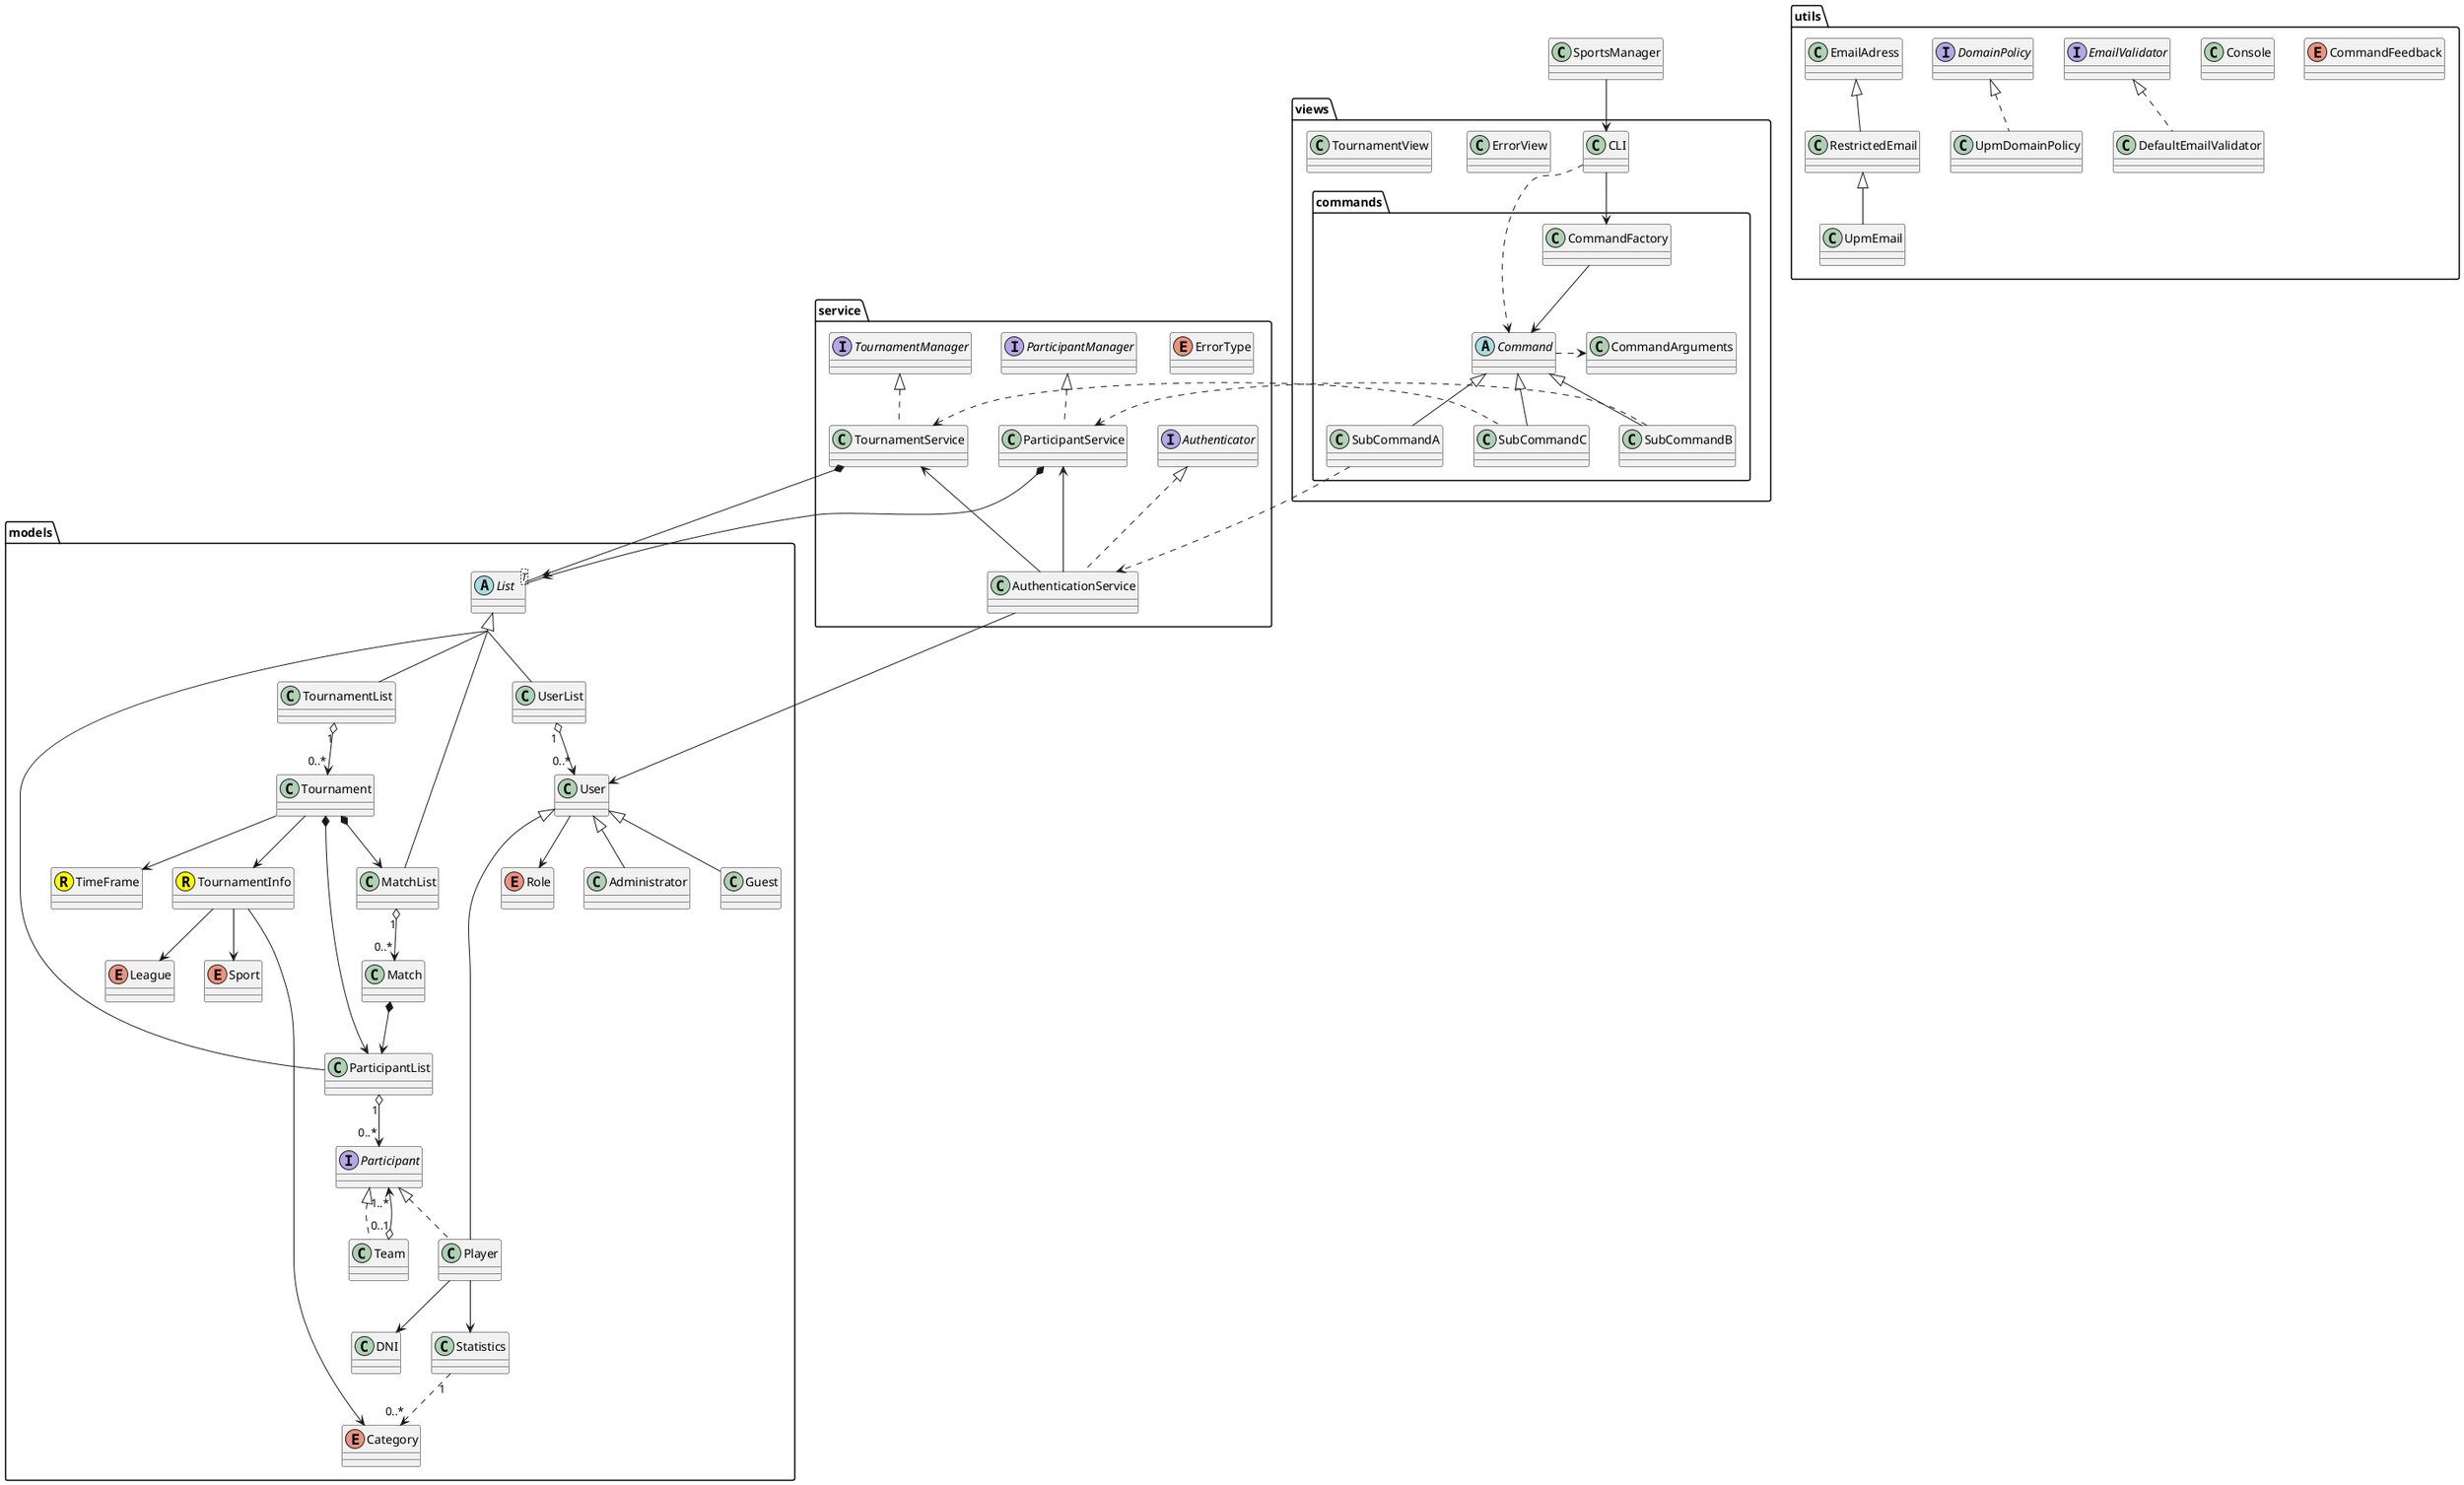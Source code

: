 @startuml
skinparam groupInheritance 4

package models {
    class Administrator extends User
    enum Category
    class DNI
    class Guest extends User
    enum League
    abstract class List<T>
    class Match
    class MatchList extends List
    interface Participant
    class ParticipantList extends List
    class Player extends User implements Participant
    enum Role
    enum Sport
    class Statistics
    class Team implements Participant
    class TimeFrame <<(R,yellow)>>
    class Tournament
    class TournamentInfo <<(R,yellow)>>
    class TournamentList extends List
    class User
    class UserList extends List

    User --> Role
    Player --> Statistics
    Player --> DNI
    Team "0..1" o--> "1..*" Participant
    Match *--> ParticipantList
    Tournament *--> MatchList
    Statistics "1" ..> "0..*" Category
    Tournament *--> ParticipantList
    Tournament --> TimeFrame
    Tournament --> TournamentInfo
    TournamentInfo --> Category
    TournamentInfo --> League
    TournamentInfo --> Sport
    TournamentList "1" o--> "0..*" Tournament
    ParticipantList "1" o--> "0..*" Participant
    MatchList "1" o--> "0..*" Match
    UserList "1" o--> "0..*" User
}

package service {
    class AuthenticationService implements Authenticator
    interface Authenticator
    enum ErrorType
    interface ParticipantManager
    class ParticipantService implements ParticipantManager
    interface TournamentManager
    class TournamentService implements TournamentManager

    AuthenticationService --> User
    ParticipantService *--> List
    ParticipantService <-- AuthenticationService
    TournamentService <-- AuthenticationService
    TournamentService *--> List
}

package views {
    class CLI
    class ErrorView
    class TournamentView

    package commands {
        abstract class Command
        class CommandFactory
        class CommandArguments
        CommandFactory --> Command
        Command .right.> CommandArguments
        Command <|-- SubCommandA
        Command <|-- SubCommandB
        Command <|-- SubCommandC
        SubCommandA .right.> AuthenticationService
        SubCommandB .down.> ParticipantService
        SubCommandC .left.> TournamentService
    }

    CLI --> CommandFactory
    CLI ..> Command
}

package utils {
    enum CommandFeedback
    class Console
    class DefaultEmailValidator implements EmailValidator
    interface DomainPolicy
    class EmailAdress
    interface EmailValidator
    class RestrictedEmail extends EmailAdress
    class UpmDomainPolicy implements DomainPolicy
    class UpmEmail extends RestrictedEmail
}

class SportsManager

SportsManager --> CLI
@enduml